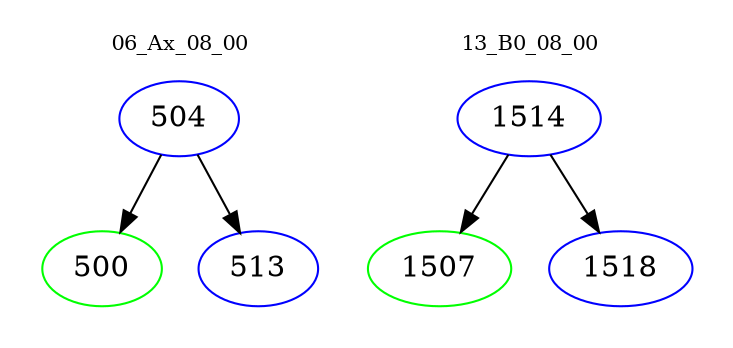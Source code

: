 digraph{
subgraph cluster_0 {
color = white
label = "06_Ax_08_00";
fontsize=10;
T0_504 [label="504", color="blue"]
T0_504 -> T0_500 [color="black"]
T0_500 [label="500", color="green"]
T0_504 -> T0_513 [color="black"]
T0_513 [label="513", color="blue"]
}
subgraph cluster_1 {
color = white
label = "13_B0_08_00";
fontsize=10;
T1_1514 [label="1514", color="blue"]
T1_1514 -> T1_1507 [color="black"]
T1_1507 [label="1507", color="green"]
T1_1514 -> T1_1518 [color="black"]
T1_1518 [label="1518", color="blue"]
}
}
